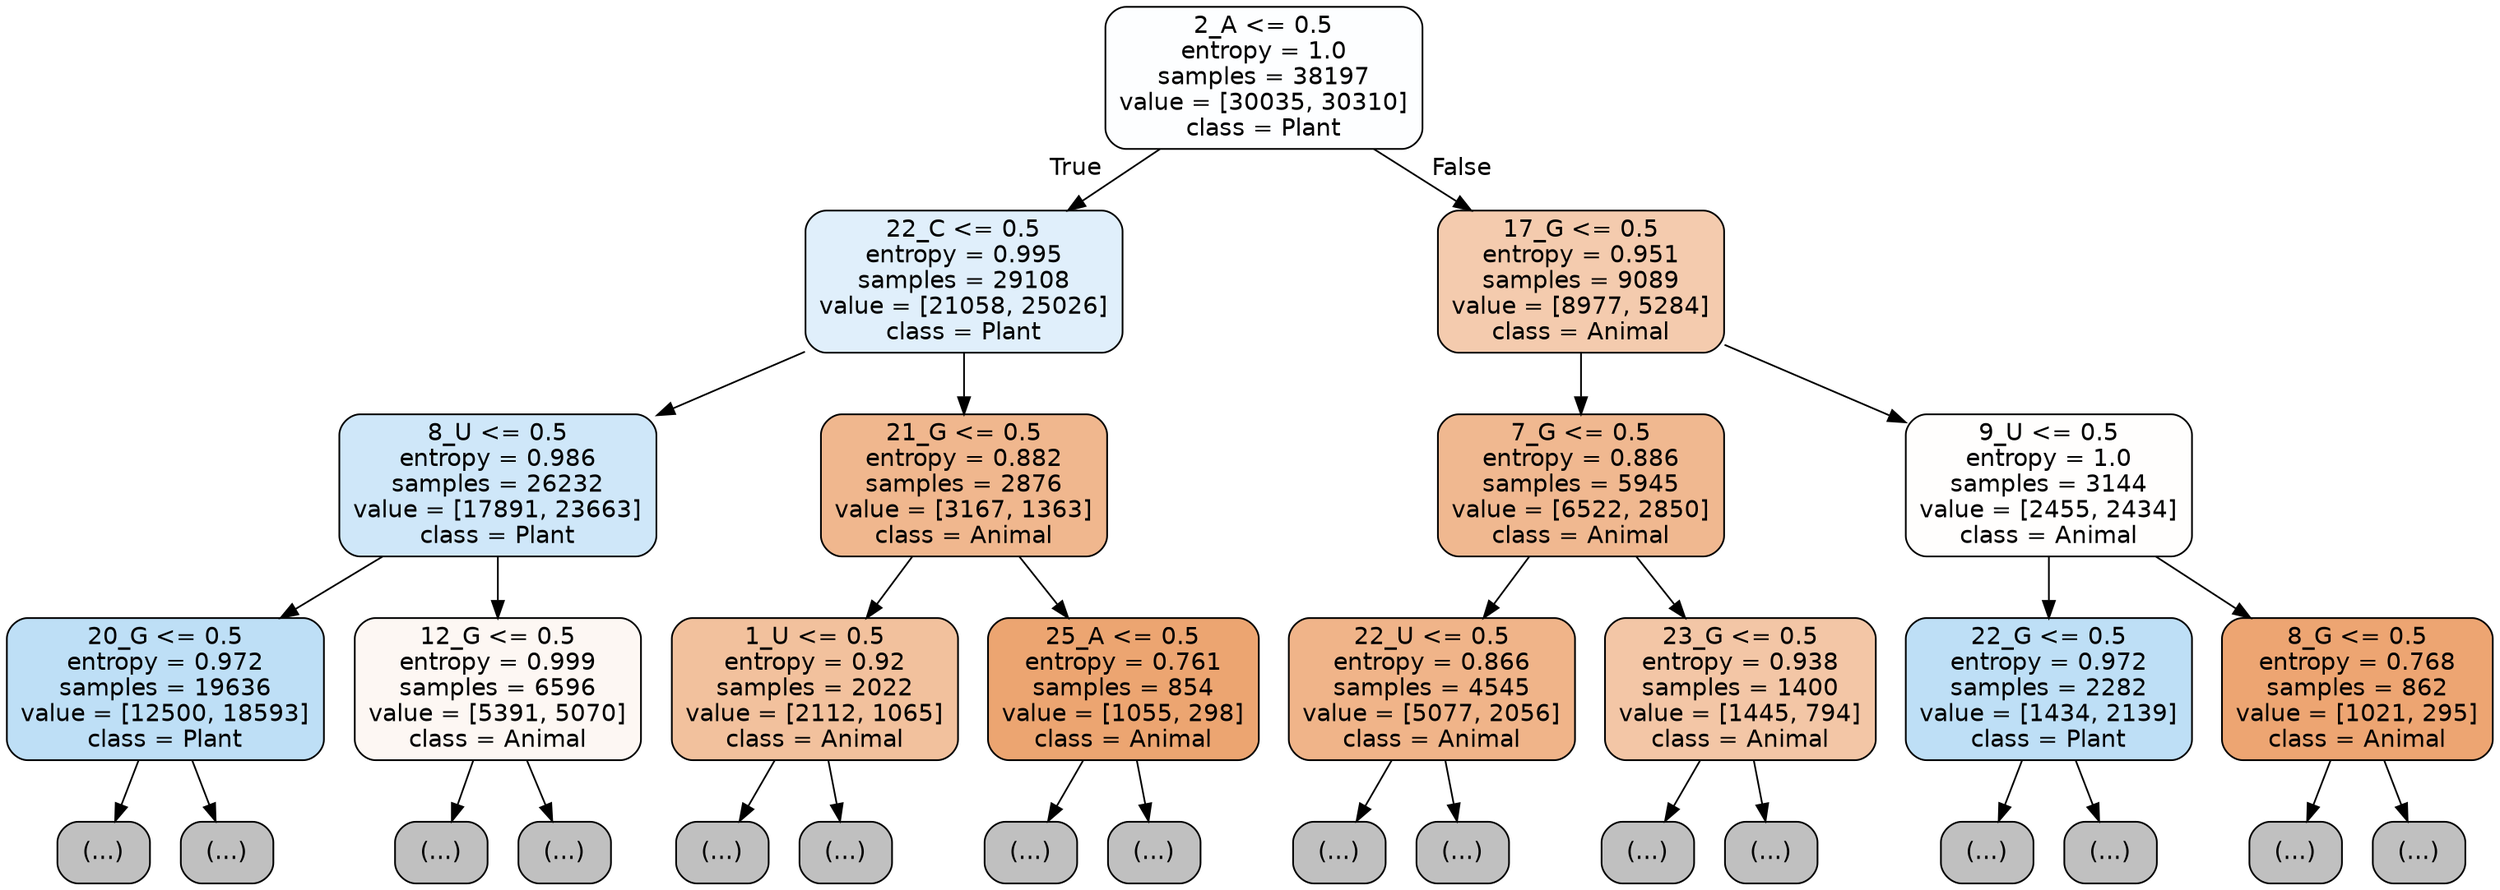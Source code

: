 digraph Tree {
node [shape=box, style="filled, rounded", color="black", fontname="helvetica"] ;
edge [fontname="helvetica"] ;
0 [label="2_A <= 0.5\nentropy = 1.0\nsamples = 38197\nvalue = [30035, 30310]\nclass = Plant", fillcolor="#fdfeff"] ;
1 [label="22_C <= 0.5\nentropy = 0.995\nsamples = 29108\nvalue = [21058, 25026]\nclass = Plant", fillcolor="#e0effb"] ;
0 -> 1 [labeldistance=2.5, labelangle=45, headlabel="True"] ;
2 [label="8_U <= 0.5\nentropy = 0.986\nsamples = 26232\nvalue = [17891, 23663]\nclass = Plant", fillcolor="#cfe7f9"] ;
1 -> 2 ;
3 [label="20_G <= 0.5\nentropy = 0.972\nsamples = 19636\nvalue = [12500, 18593]\nclass = Plant", fillcolor="#bedff6"] ;
2 -> 3 ;
4 [label="(...)", fillcolor="#C0C0C0"] ;
3 -> 4 ;
5945 [label="(...)", fillcolor="#C0C0C0"] ;
3 -> 5945 ;
8086 [label="12_G <= 0.5\nentropy = 0.999\nsamples = 6596\nvalue = [5391, 5070]\nclass = Animal", fillcolor="#fdf7f3"] ;
2 -> 8086 ;
8087 [label="(...)", fillcolor="#C0C0C0"] ;
8086 -> 8087 ;
10380 [label="(...)", fillcolor="#C0C0C0"] ;
8086 -> 10380 ;
11199 [label="21_G <= 0.5\nentropy = 0.882\nsamples = 2876\nvalue = [3167, 1363]\nclass = Animal", fillcolor="#f0b78e"] ;
1 -> 11199 ;
11200 [label="1_U <= 0.5\nentropy = 0.92\nsamples = 2022\nvalue = [2112, 1065]\nclass = Animal", fillcolor="#f2c19d"] ;
11199 -> 11200 ;
11201 [label="(...)", fillcolor="#C0C0C0"] ;
11200 -> 11201 ;
11724 [label="(...)", fillcolor="#C0C0C0"] ;
11200 -> 11724 ;
12215 [label="25_A <= 0.5\nentropy = 0.761\nsamples = 854\nvalue = [1055, 298]\nclass = Animal", fillcolor="#eca571"] ;
11199 -> 12215 ;
12216 [label="(...)", fillcolor="#C0C0C0"] ;
12215 -> 12216 ;
12649 [label="(...)", fillcolor="#C0C0C0"] ;
12215 -> 12649 ;
12656 [label="17_G <= 0.5\nentropy = 0.951\nsamples = 9089\nvalue = [8977, 5284]\nclass = Animal", fillcolor="#f4cbae"] ;
0 -> 12656 [labeldistance=2.5, labelangle=-45, headlabel="False"] ;
12657 [label="7_G <= 0.5\nentropy = 0.886\nsamples = 5945\nvalue = [6522, 2850]\nclass = Animal", fillcolor="#f0b890"] ;
12656 -> 12657 ;
12658 [label="22_U <= 0.5\nentropy = 0.866\nsamples = 4545\nvalue = [5077, 2056]\nclass = Animal", fillcolor="#f0b489"] ;
12657 -> 12658 ;
12659 [label="(...)", fillcolor="#C0C0C0"] ;
12658 -> 12659 ;
14592 [label="(...)", fillcolor="#C0C0C0"] ;
12658 -> 14592 ;
14817 [label="23_G <= 0.5\nentropy = 0.938\nsamples = 1400\nvalue = [1445, 794]\nclass = Animal", fillcolor="#f3c6a6"] ;
12657 -> 14817 ;
14818 [label="(...)", fillcolor="#C0C0C0"] ;
14817 -> 14818 ;
15523 [label="(...)", fillcolor="#C0C0C0"] ;
14817 -> 15523 ;
15564 [label="9_U <= 0.5\nentropy = 1.0\nsamples = 3144\nvalue = [2455, 2434]\nclass = Animal", fillcolor="#fffefd"] ;
12656 -> 15564 ;
15565 [label="22_G <= 0.5\nentropy = 0.972\nsamples = 2282\nvalue = [1434, 2139]\nclass = Plant", fillcolor="#bedff6"] ;
15564 -> 15565 ;
15566 [label="(...)", fillcolor="#C0C0C0"] ;
15565 -> 15566 ;
16251 [label="(...)", fillcolor="#C0C0C0"] ;
15565 -> 16251 ;
16376 [label="8_G <= 0.5\nentropy = 0.768\nsamples = 862\nvalue = [1021, 295]\nclass = Animal", fillcolor="#eda572"] ;
15564 -> 16376 ;
16377 [label="(...)", fillcolor="#C0C0C0"] ;
16376 -> 16377 ;
16600 [label="(...)", fillcolor="#C0C0C0"] ;
16376 -> 16600 ;
}